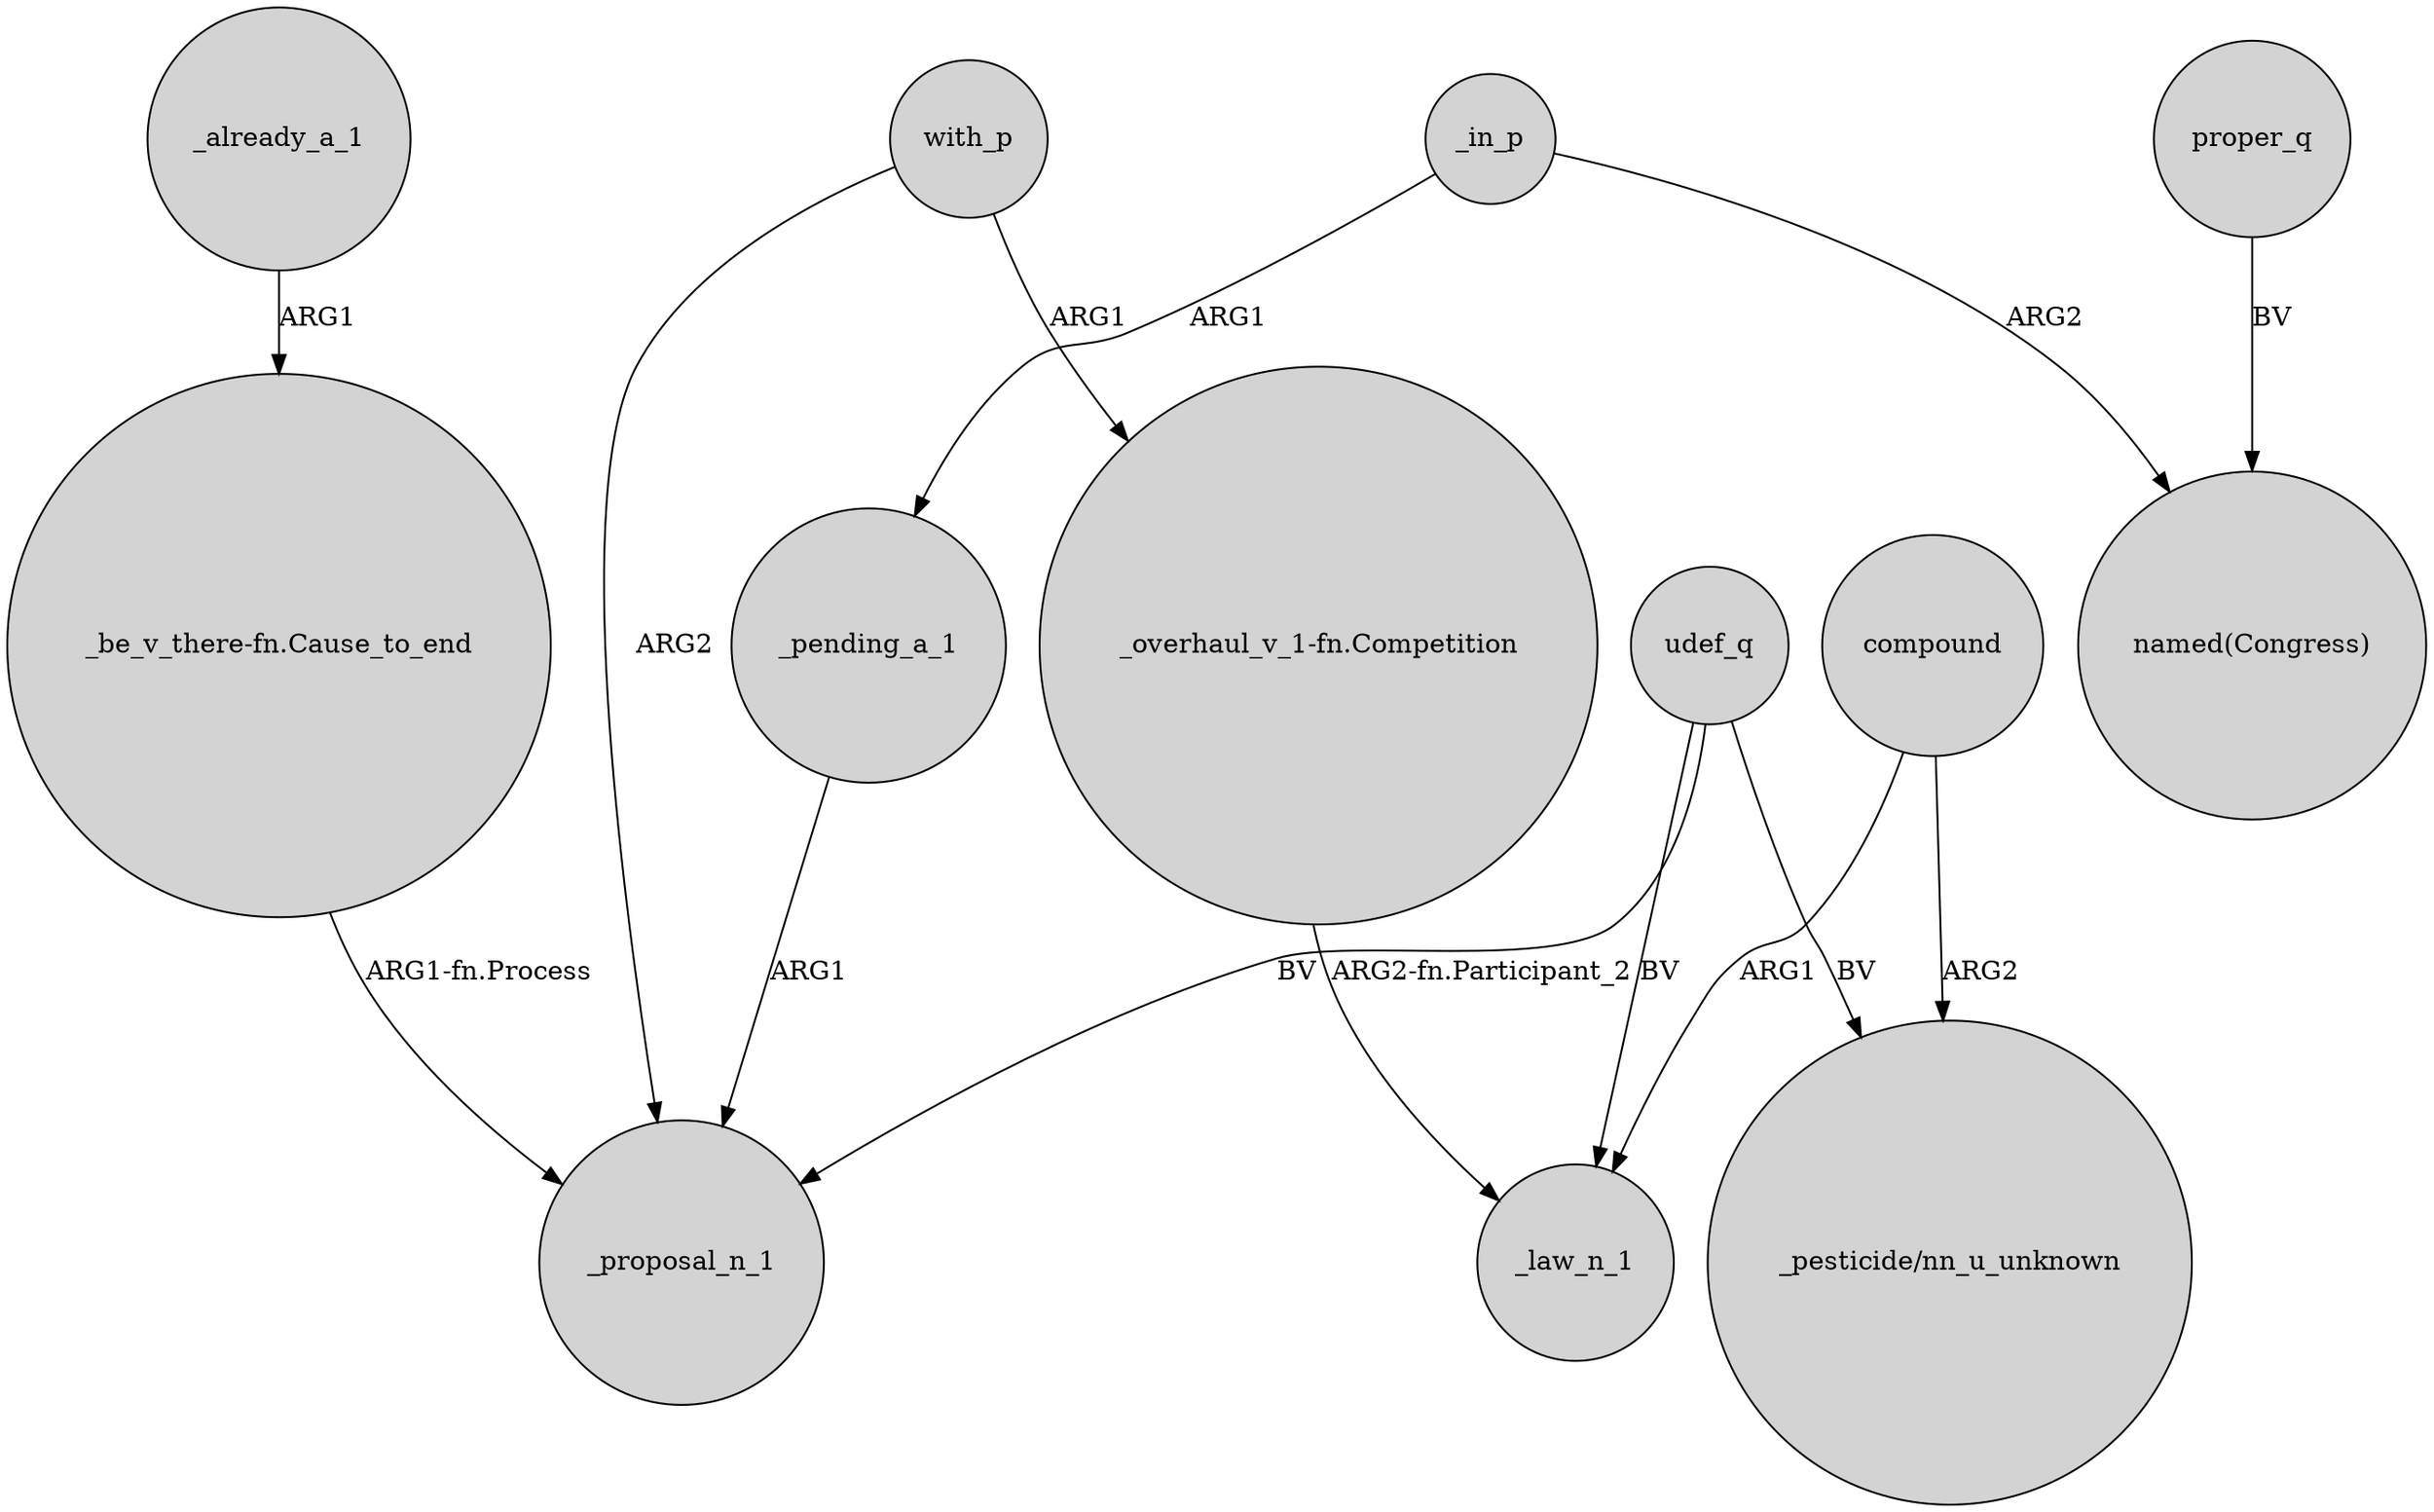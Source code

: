 digraph {
	node [shape=circle style=filled]
	_already_a_1 -> "_be_v_there-fn.Cause_to_end" [label=ARG1]
	compound -> _law_n_1 [label=ARG1]
	_in_p -> "named(Congress)" [label=ARG2]
	with_p -> "_overhaul_v_1-fn.Competition" [label=ARG1]
	proper_q -> "named(Congress)" [label=BV]
	compound -> "_pesticide/nn_u_unknown" [label=ARG2]
	_pending_a_1 -> _proposal_n_1 [label=ARG1]
	udef_q -> _law_n_1 [label=BV]
	udef_q -> "_pesticide/nn_u_unknown" [label=BV]
	udef_q -> _proposal_n_1 [label=BV]
	"_be_v_there-fn.Cause_to_end" -> _proposal_n_1 [label="ARG1-fn.Process"]
	_in_p -> _pending_a_1 [label=ARG1]
	with_p -> _proposal_n_1 [label=ARG2]
	"_overhaul_v_1-fn.Competition" -> _law_n_1 [label="ARG2-fn.Participant_2"]
}
